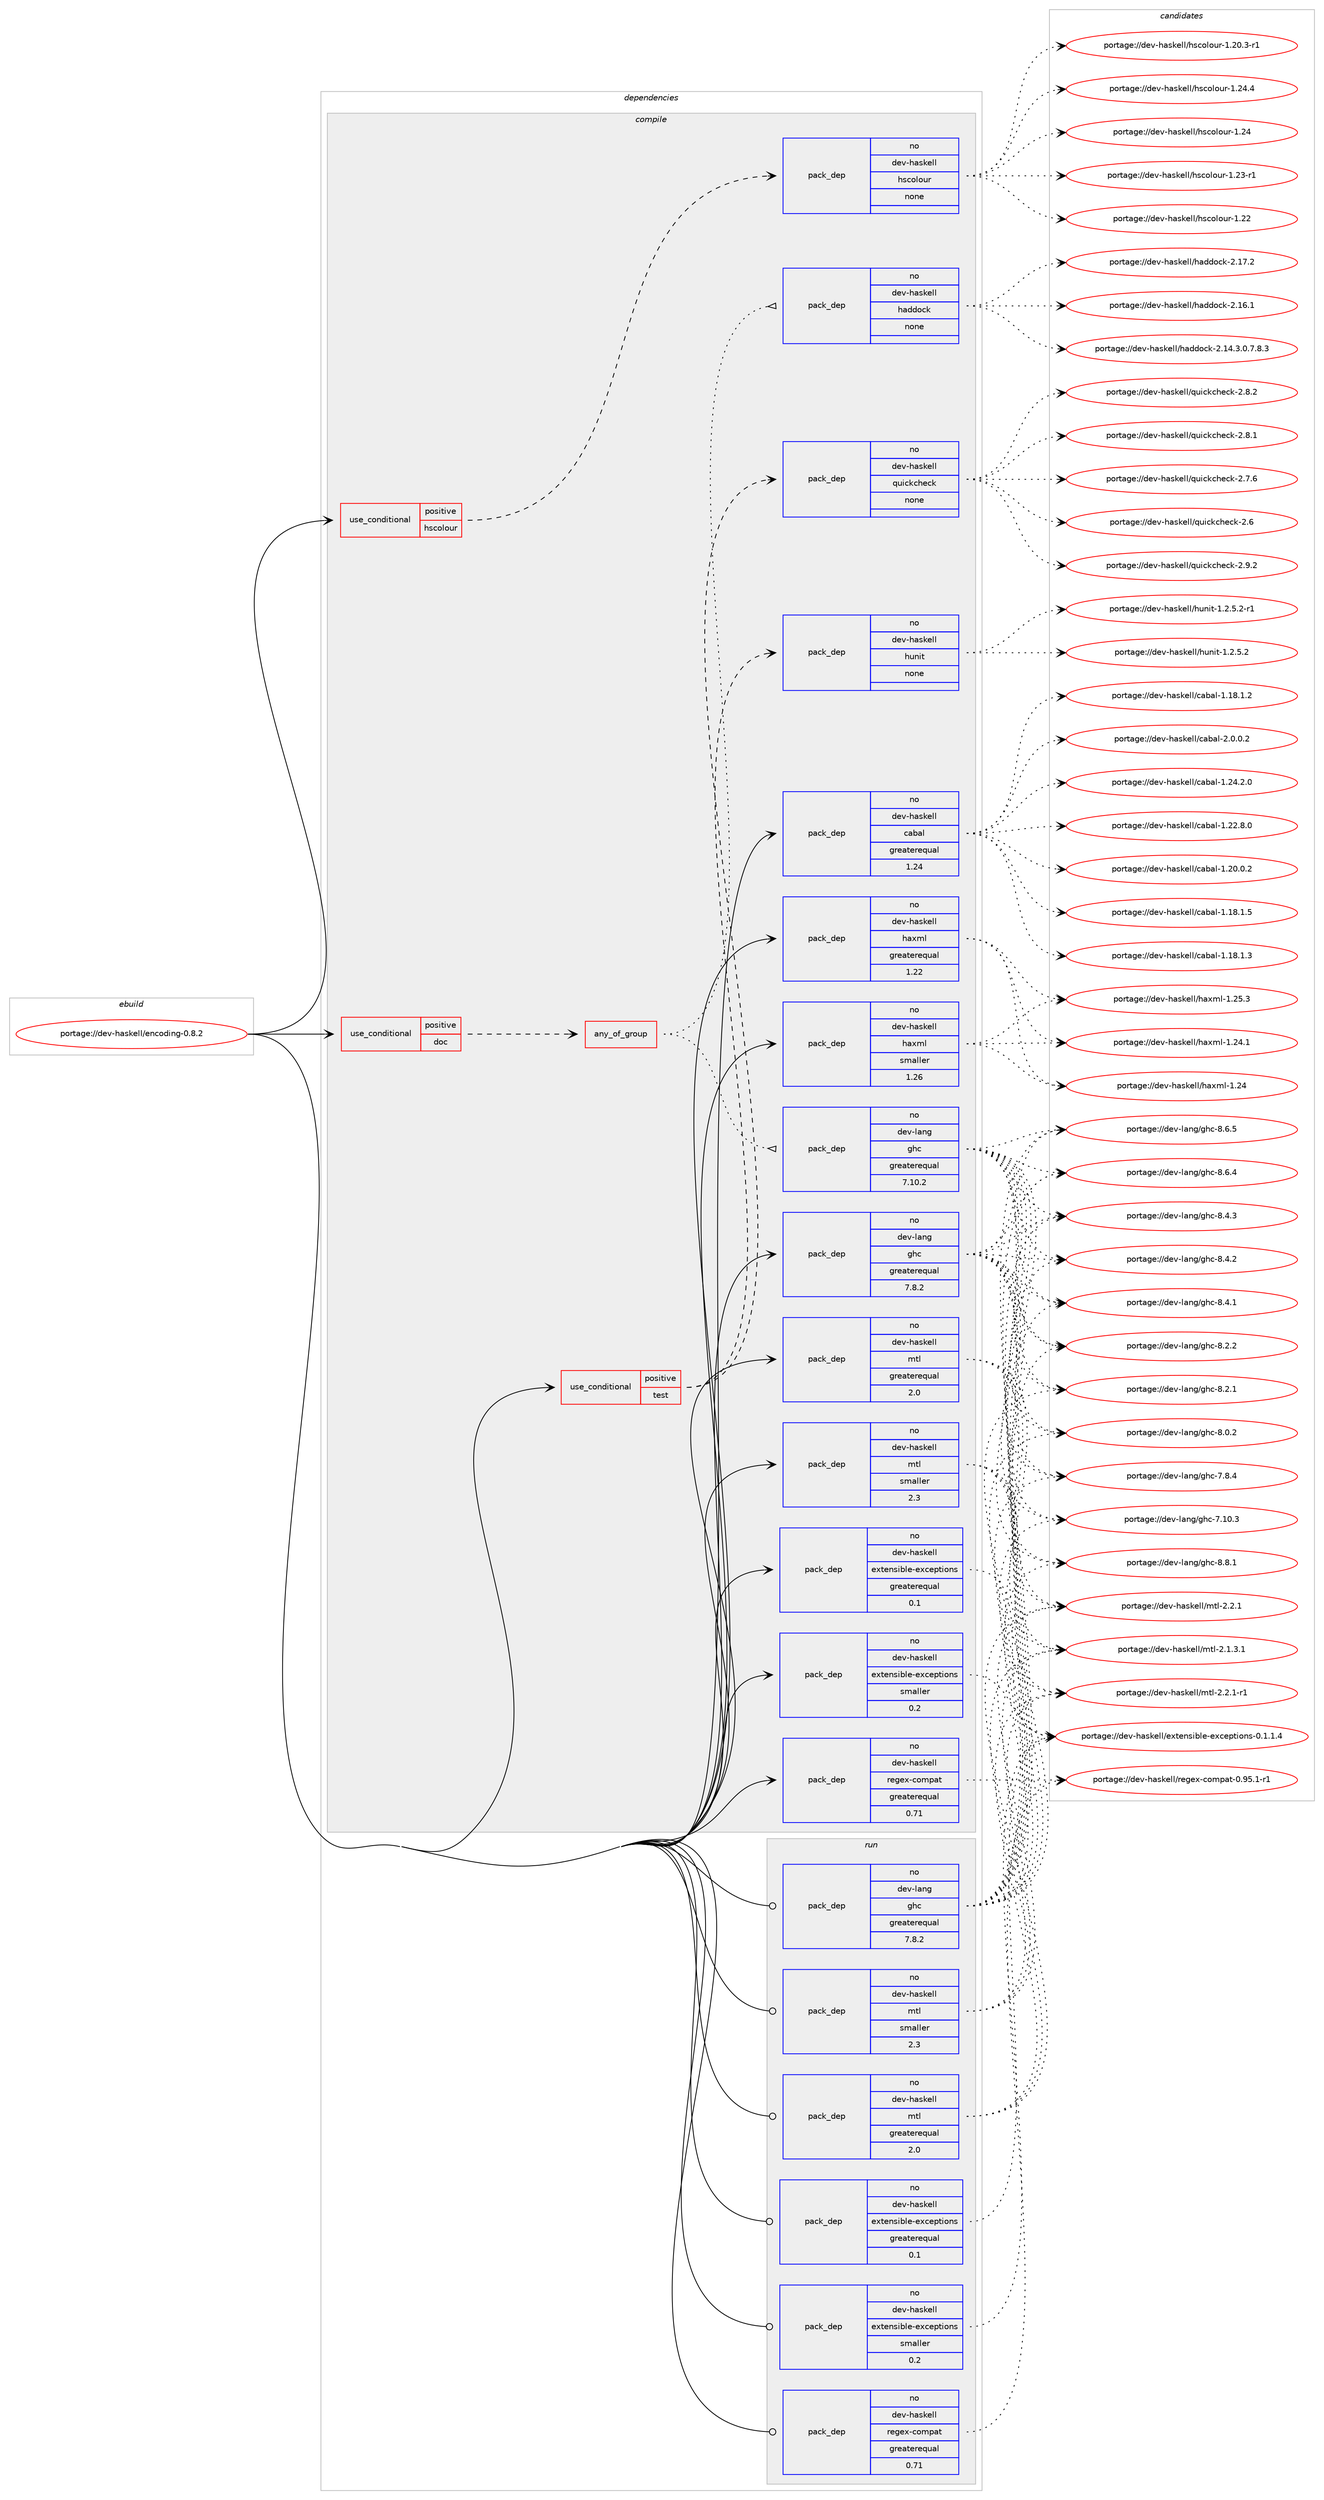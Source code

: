 digraph prolog {

# *************
# Graph options
# *************

newrank=true;
concentrate=true;
compound=true;
graph [rankdir=LR,fontname=Helvetica,fontsize=10,ranksep=1.5];#, ranksep=2.5, nodesep=0.2];
edge  [arrowhead=vee];
node  [fontname=Helvetica,fontsize=10];

# **********
# The ebuild
# **********

subgraph cluster_leftcol {
color=gray;
label=<<i>ebuild</i>>;
id [label="portage://dev-haskell/encoding-0.8.2", color=red, width=4, href="../dev-haskell/encoding-0.8.2.svg"];
}

# ****************
# The dependencies
# ****************

subgraph cluster_midcol {
color=gray;
label=<<i>dependencies</i>>;
subgraph cluster_compile {
fillcolor="#eeeeee";
style=filled;
label=<<i>compile</i>>;
subgraph cond134083 {
dependency563592 [label=<<TABLE BORDER="0" CELLBORDER="1" CELLSPACING="0" CELLPADDING="4"><TR><TD ROWSPAN="3" CELLPADDING="10">use_conditional</TD></TR><TR><TD>positive</TD></TR><TR><TD>doc</TD></TR></TABLE>>, shape=none, color=red];
subgraph any6494 {
dependency563593 [label=<<TABLE BORDER="0" CELLBORDER="1" CELLSPACING="0" CELLPADDING="4"><TR><TD CELLPADDING="10">any_of_group</TD></TR></TABLE>>, shape=none, color=red];subgraph pack422778 {
dependency563594 [label=<<TABLE BORDER="0" CELLBORDER="1" CELLSPACING="0" CELLPADDING="4" WIDTH="220"><TR><TD ROWSPAN="6" CELLPADDING="30">pack_dep</TD></TR><TR><TD WIDTH="110">no</TD></TR><TR><TD>dev-haskell</TD></TR><TR><TD>haddock</TD></TR><TR><TD>none</TD></TR><TR><TD></TD></TR></TABLE>>, shape=none, color=blue];
}
dependency563593:e -> dependency563594:w [weight=20,style="dotted",arrowhead="oinv"];
subgraph pack422779 {
dependency563595 [label=<<TABLE BORDER="0" CELLBORDER="1" CELLSPACING="0" CELLPADDING="4" WIDTH="220"><TR><TD ROWSPAN="6" CELLPADDING="30">pack_dep</TD></TR><TR><TD WIDTH="110">no</TD></TR><TR><TD>dev-lang</TD></TR><TR><TD>ghc</TD></TR><TR><TD>greaterequal</TD></TR><TR><TD>7.10.2</TD></TR></TABLE>>, shape=none, color=blue];
}
dependency563593:e -> dependency563595:w [weight=20,style="dotted",arrowhead="oinv"];
}
dependency563592:e -> dependency563593:w [weight=20,style="dashed",arrowhead="vee"];
}
id:e -> dependency563592:w [weight=20,style="solid",arrowhead="vee"];
subgraph cond134084 {
dependency563596 [label=<<TABLE BORDER="0" CELLBORDER="1" CELLSPACING="0" CELLPADDING="4"><TR><TD ROWSPAN="3" CELLPADDING="10">use_conditional</TD></TR><TR><TD>positive</TD></TR><TR><TD>hscolour</TD></TR></TABLE>>, shape=none, color=red];
subgraph pack422780 {
dependency563597 [label=<<TABLE BORDER="0" CELLBORDER="1" CELLSPACING="0" CELLPADDING="4" WIDTH="220"><TR><TD ROWSPAN="6" CELLPADDING="30">pack_dep</TD></TR><TR><TD WIDTH="110">no</TD></TR><TR><TD>dev-haskell</TD></TR><TR><TD>hscolour</TD></TR><TR><TD>none</TD></TR><TR><TD></TD></TR></TABLE>>, shape=none, color=blue];
}
dependency563596:e -> dependency563597:w [weight=20,style="dashed",arrowhead="vee"];
}
id:e -> dependency563596:w [weight=20,style="solid",arrowhead="vee"];
subgraph cond134085 {
dependency563598 [label=<<TABLE BORDER="0" CELLBORDER="1" CELLSPACING="0" CELLPADDING="4"><TR><TD ROWSPAN="3" CELLPADDING="10">use_conditional</TD></TR><TR><TD>positive</TD></TR><TR><TD>test</TD></TR></TABLE>>, shape=none, color=red];
subgraph pack422781 {
dependency563599 [label=<<TABLE BORDER="0" CELLBORDER="1" CELLSPACING="0" CELLPADDING="4" WIDTH="220"><TR><TD ROWSPAN="6" CELLPADDING="30">pack_dep</TD></TR><TR><TD WIDTH="110">no</TD></TR><TR><TD>dev-haskell</TD></TR><TR><TD>hunit</TD></TR><TR><TD>none</TD></TR><TR><TD></TD></TR></TABLE>>, shape=none, color=blue];
}
dependency563598:e -> dependency563599:w [weight=20,style="dashed",arrowhead="vee"];
subgraph pack422782 {
dependency563600 [label=<<TABLE BORDER="0" CELLBORDER="1" CELLSPACING="0" CELLPADDING="4" WIDTH="220"><TR><TD ROWSPAN="6" CELLPADDING="30">pack_dep</TD></TR><TR><TD WIDTH="110">no</TD></TR><TR><TD>dev-haskell</TD></TR><TR><TD>quickcheck</TD></TR><TR><TD>none</TD></TR><TR><TD></TD></TR></TABLE>>, shape=none, color=blue];
}
dependency563598:e -> dependency563600:w [weight=20,style="dashed",arrowhead="vee"];
}
id:e -> dependency563598:w [weight=20,style="solid",arrowhead="vee"];
subgraph pack422783 {
dependency563601 [label=<<TABLE BORDER="0" CELLBORDER="1" CELLSPACING="0" CELLPADDING="4" WIDTH="220"><TR><TD ROWSPAN="6" CELLPADDING="30">pack_dep</TD></TR><TR><TD WIDTH="110">no</TD></TR><TR><TD>dev-haskell</TD></TR><TR><TD>cabal</TD></TR><TR><TD>greaterequal</TD></TR><TR><TD>1.24</TD></TR></TABLE>>, shape=none, color=blue];
}
id:e -> dependency563601:w [weight=20,style="solid",arrowhead="vee"];
subgraph pack422784 {
dependency563602 [label=<<TABLE BORDER="0" CELLBORDER="1" CELLSPACING="0" CELLPADDING="4" WIDTH="220"><TR><TD ROWSPAN="6" CELLPADDING="30">pack_dep</TD></TR><TR><TD WIDTH="110">no</TD></TR><TR><TD>dev-haskell</TD></TR><TR><TD>extensible-exceptions</TD></TR><TR><TD>greaterequal</TD></TR><TR><TD>0.1</TD></TR></TABLE>>, shape=none, color=blue];
}
id:e -> dependency563602:w [weight=20,style="solid",arrowhead="vee"];
subgraph pack422785 {
dependency563603 [label=<<TABLE BORDER="0" CELLBORDER="1" CELLSPACING="0" CELLPADDING="4" WIDTH="220"><TR><TD ROWSPAN="6" CELLPADDING="30">pack_dep</TD></TR><TR><TD WIDTH="110">no</TD></TR><TR><TD>dev-haskell</TD></TR><TR><TD>extensible-exceptions</TD></TR><TR><TD>smaller</TD></TR><TR><TD>0.2</TD></TR></TABLE>>, shape=none, color=blue];
}
id:e -> dependency563603:w [weight=20,style="solid",arrowhead="vee"];
subgraph pack422786 {
dependency563604 [label=<<TABLE BORDER="0" CELLBORDER="1" CELLSPACING="0" CELLPADDING="4" WIDTH="220"><TR><TD ROWSPAN="6" CELLPADDING="30">pack_dep</TD></TR><TR><TD WIDTH="110">no</TD></TR><TR><TD>dev-haskell</TD></TR><TR><TD>haxml</TD></TR><TR><TD>greaterequal</TD></TR><TR><TD>1.22</TD></TR></TABLE>>, shape=none, color=blue];
}
id:e -> dependency563604:w [weight=20,style="solid",arrowhead="vee"];
subgraph pack422787 {
dependency563605 [label=<<TABLE BORDER="0" CELLBORDER="1" CELLSPACING="0" CELLPADDING="4" WIDTH="220"><TR><TD ROWSPAN="6" CELLPADDING="30">pack_dep</TD></TR><TR><TD WIDTH="110">no</TD></TR><TR><TD>dev-haskell</TD></TR><TR><TD>haxml</TD></TR><TR><TD>smaller</TD></TR><TR><TD>1.26</TD></TR></TABLE>>, shape=none, color=blue];
}
id:e -> dependency563605:w [weight=20,style="solid",arrowhead="vee"];
subgraph pack422788 {
dependency563606 [label=<<TABLE BORDER="0" CELLBORDER="1" CELLSPACING="0" CELLPADDING="4" WIDTH="220"><TR><TD ROWSPAN="6" CELLPADDING="30">pack_dep</TD></TR><TR><TD WIDTH="110">no</TD></TR><TR><TD>dev-haskell</TD></TR><TR><TD>mtl</TD></TR><TR><TD>greaterequal</TD></TR><TR><TD>2.0</TD></TR></TABLE>>, shape=none, color=blue];
}
id:e -> dependency563606:w [weight=20,style="solid",arrowhead="vee"];
subgraph pack422789 {
dependency563607 [label=<<TABLE BORDER="0" CELLBORDER="1" CELLSPACING="0" CELLPADDING="4" WIDTH="220"><TR><TD ROWSPAN="6" CELLPADDING="30">pack_dep</TD></TR><TR><TD WIDTH="110">no</TD></TR><TR><TD>dev-haskell</TD></TR><TR><TD>mtl</TD></TR><TR><TD>smaller</TD></TR><TR><TD>2.3</TD></TR></TABLE>>, shape=none, color=blue];
}
id:e -> dependency563607:w [weight=20,style="solid",arrowhead="vee"];
subgraph pack422790 {
dependency563608 [label=<<TABLE BORDER="0" CELLBORDER="1" CELLSPACING="0" CELLPADDING="4" WIDTH="220"><TR><TD ROWSPAN="6" CELLPADDING="30">pack_dep</TD></TR><TR><TD WIDTH="110">no</TD></TR><TR><TD>dev-haskell</TD></TR><TR><TD>regex-compat</TD></TR><TR><TD>greaterequal</TD></TR><TR><TD>0.71</TD></TR></TABLE>>, shape=none, color=blue];
}
id:e -> dependency563608:w [weight=20,style="solid",arrowhead="vee"];
subgraph pack422791 {
dependency563609 [label=<<TABLE BORDER="0" CELLBORDER="1" CELLSPACING="0" CELLPADDING="4" WIDTH="220"><TR><TD ROWSPAN="6" CELLPADDING="30">pack_dep</TD></TR><TR><TD WIDTH="110">no</TD></TR><TR><TD>dev-lang</TD></TR><TR><TD>ghc</TD></TR><TR><TD>greaterequal</TD></TR><TR><TD>7.8.2</TD></TR></TABLE>>, shape=none, color=blue];
}
id:e -> dependency563609:w [weight=20,style="solid",arrowhead="vee"];
}
subgraph cluster_compileandrun {
fillcolor="#eeeeee";
style=filled;
label=<<i>compile and run</i>>;
}
subgraph cluster_run {
fillcolor="#eeeeee";
style=filled;
label=<<i>run</i>>;
subgraph pack422792 {
dependency563610 [label=<<TABLE BORDER="0" CELLBORDER="1" CELLSPACING="0" CELLPADDING="4" WIDTH="220"><TR><TD ROWSPAN="6" CELLPADDING="30">pack_dep</TD></TR><TR><TD WIDTH="110">no</TD></TR><TR><TD>dev-haskell</TD></TR><TR><TD>extensible-exceptions</TD></TR><TR><TD>greaterequal</TD></TR><TR><TD>0.1</TD></TR></TABLE>>, shape=none, color=blue];
}
id:e -> dependency563610:w [weight=20,style="solid",arrowhead="odot"];
subgraph pack422793 {
dependency563611 [label=<<TABLE BORDER="0" CELLBORDER="1" CELLSPACING="0" CELLPADDING="4" WIDTH="220"><TR><TD ROWSPAN="6" CELLPADDING="30">pack_dep</TD></TR><TR><TD WIDTH="110">no</TD></TR><TR><TD>dev-haskell</TD></TR><TR><TD>extensible-exceptions</TD></TR><TR><TD>smaller</TD></TR><TR><TD>0.2</TD></TR></TABLE>>, shape=none, color=blue];
}
id:e -> dependency563611:w [weight=20,style="solid",arrowhead="odot"];
subgraph pack422794 {
dependency563612 [label=<<TABLE BORDER="0" CELLBORDER="1" CELLSPACING="0" CELLPADDING="4" WIDTH="220"><TR><TD ROWSPAN="6" CELLPADDING="30">pack_dep</TD></TR><TR><TD WIDTH="110">no</TD></TR><TR><TD>dev-haskell</TD></TR><TR><TD>mtl</TD></TR><TR><TD>greaterequal</TD></TR><TR><TD>2.0</TD></TR></TABLE>>, shape=none, color=blue];
}
id:e -> dependency563612:w [weight=20,style="solid",arrowhead="odot"];
subgraph pack422795 {
dependency563613 [label=<<TABLE BORDER="0" CELLBORDER="1" CELLSPACING="0" CELLPADDING="4" WIDTH="220"><TR><TD ROWSPAN="6" CELLPADDING="30">pack_dep</TD></TR><TR><TD WIDTH="110">no</TD></TR><TR><TD>dev-haskell</TD></TR><TR><TD>mtl</TD></TR><TR><TD>smaller</TD></TR><TR><TD>2.3</TD></TR></TABLE>>, shape=none, color=blue];
}
id:e -> dependency563613:w [weight=20,style="solid",arrowhead="odot"];
subgraph pack422796 {
dependency563614 [label=<<TABLE BORDER="0" CELLBORDER="1" CELLSPACING="0" CELLPADDING="4" WIDTH="220"><TR><TD ROWSPAN="6" CELLPADDING="30">pack_dep</TD></TR><TR><TD WIDTH="110">no</TD></TR><TR><TD>dev-haskell</TD></TR><TR><TD>regex-compat</TD></TR><TR><TD>greaterequal</TD></TR><TR><TD>0.71</TD></TR></TABLE>>, shape=none, color=blue];
}
id:e -> dependency563614:w [weight=20,style="solid",arrowhead="odot"];
subgraph pack422797 {
dependency563615 [label=<<TABLE BORDER="0" CELLBORDER="1" CELLSPACING="0" CELLPADDING="4" WIDTH="220"><TR><TD ROWSPAN="6" CELLPADDING="30">pack_dep</TD></TR><TR><TD WIDTH="110">no</TD></TR><TR><TD>dev-lang</TD></TR><TR><TD>ghc</TD></TR><TR><TD>greaterequal</TD></TR><TR><TD>7.8.2</TD></TR></TABLE>>, shape=none, color=blue];
}
id:e -> dependency563615:w [weight=20,style="solid",arrowhead="odot"];
}
}

# **************
# The candidates
# **************

subgraph cluster_choices {
rank=same;
color=gray;
label=<<i>candidates</i>>;

subgraph choice422778 {
color=black;
nodesep=1;
choice100101118451049711510710110810847104971001001119910745504649554650 [label="portage://dev-haskell/haddock-2.17.2", color=red, width=4,href="../dev-haskell/haddock-2.17.2.svg"];
choice100101118451049711510710110810847104971001001119910745504649544649 [label="portage://dev-haskell/haddock-2.16.1", color=red, width=4,href="../dev-haskell/haddock-2.16.1.svg"];
choice1001011184510497115107101108108471049710010011199107455046495246514648465546564651 [label="portage://dev-haskell/haddock-2.14.3.0.7.8.3", color=red, width=4,href="../dev-haskell/haddock-2.14.3.0.7.8.3.svg"];
dependency563594:e -> choice100101118451049711510710110810847104971001001119910745504649554650:w [style=dotted,weight="100"];
dependency563594:e -> choice100101118451049711510710110810847104971001001119910745504649544649:w [style=dotted,weight="100"];
dependency563594:e -> choice1001011184510497115107101108108471049710010011199107455046495246514648465546564651:w [style=dotted,weight="100"];
}
subgraph choice422779 {
color=black;
nodesep=1;
choice10010111845108971101034710310499455646564649 [label="portage://dev-lang/ghc-8.8.1", color=red, width=4,href="../dev-lang/ghc-8.8.1.svg"];
choice10010111845108971101034710310499455646544653 [label="portage://dev-lang/ghc-8.6.5", color=red, width=4,href="../dev-lang/ghc-8.6.5.svg"];
choice10010111845108971101034710310499455646544652 [label="portage://dev-lang/ghc-8.6.4", color=red, width=4,href="../dev-lang/ghc-8.6.4.svg"];
choice10010111845108971101034710310499455646524651 [label="portage://dev-lang/ghc-8.4.3", color=red, width=4,href="../dev-lang/ghc-8.4.3.svg"];
choice10010111845108971101034710310499455646524650 [label="portage://dev-lang/ghc-8.4.2", color=red, width=4,href="../dev-lang/ghc-8.4.2.svg"];
choice10010111845108971101034710310499455646524649 [label="portage://dev-lang/ghc-8.4.1", color=red, width=4,href="../dev-lang/ghc-8.4.1.svg"];
choice10010111845108971101034710310499455646504650 [label="portage://dev-lang/ghc-8.2.2", color=red, width=4,href="../dev-lang/ghc-8.2.2.svg"];
choice10010111845108971101034710310499455646504649 [label="portage://dev-lang/ghc-8.2.1", color=red, width=4,href="../dev-lang/ghc-8.2.1.svg"];
choice10010111845108971101034710310499455646484650 [label="portage://dev-lang/ghc-8.0.2", color=red, width=4,href="../dev-lang/ghc-8.0.2.svg"];
choice10010111845108971101034710310499455546564652 [label="portage://dev-lang/ghc-7.8.4", color=red, width=4,href="../dev-lang/ghc-7.8.4.svg"];
choice1001011184510897110103471031049945554649484651 [label="portage://dev-lang/ghc-7.10.3", color=red, width=4,href="../dev-lang/ghc-7.10.3.svg"];
dependency563595:e -> choice10010111845108971101034710310499455646564649:w [style=dotted,weight="100"];
dependency563595:e -> choice10010111845108971101034710310499455646544653:w [style=dotted,weight="100"];
dependency563595:e -> choice10010111845108971101034710310499455646544652:w [style=dotted,weight="100"];
dependency563595:e -> choice10010111845108971101034710310499455646524651:w [style=dotted,weight="100"];
dependency563595:e -> choice10010111845108971101034710310499455646524650:w [style=dotted,weight="100"];
dependency563595:e -> choice10010111845108971101034710310499455646524649:w [style=dotted,weight="100"];
dependency563595:e -> choice10010111845108971101034710310499455646504650:w [style=dotted,weight="100"];
dependency563595:e -> choice10010111845108971101034710310499455646504649:w [style=dotted,weight="100"];
dependency563595:e -> choice10010111845108971101034710310499455646484650:w [style=dotted,weight="100"];
dependency563595:e -> choice10010111845108971101034710310499455546564652:w [style=dotted,weight="100"];
dependency563595:e -> choice1001011184510897110103471031049945554649484651:w [style=dotted,weight="100"];
}
subgraph choice422780 {
color=black;
nodesep=1;
choice1001011184510497115107101108108471041159911110811111711445494650524652 [label="portage://dev-haskell/hscolour-1.24.4", color=red, width=4,href="../dev-haskell/hscolour-1.24.4.svg"];
choice100101118451049711510710110810847104115991111081111171144549465052 [label="portage://dev-haskell/hscolour-1.24", color=red, width=4,href="../dev-haskell/hscolour-1.24.svg"];
choice1001011184510497115107101108108471041159911110811111711445494650514511449 [label="portage://dev-haskell/hscolour-1.23-r1", color=red, width=4,href="../dev-haskell/hscolour-1.23-r1.svg"];
choice100101118451049711510710110810847104115991111081111171144549465050 [label="portage://dev-haskell/hscolour-1.22", color=red, width=4,href="../dev-haskell/hscolour-1.22.svg"];
choice10010111845104971151071011081084710411599111108111117114454946504846514511449 [label="portage://dev-haskell/hscolour-1.20.3-r1", color=red, width=4,href="../dev-haskell/hscolour-1.20.3-r1.svg"];
dependency563597:e -> choice1001011184510497115107101108108471041159911110811111711445494650524652:w [style=dotted,weight="100"];
dependency563597:e -> choice100101118451049711510710110810847104115991111081111171144549465052:w [style=dotted,weight="100"];
dependency563597:e -> choice1001011184510497115107101108108471041159911110811111711445494650514511449:w [style=dotted,weight="100"];
dependency563597:e -> choice100101118451049711510710110810847104115991111081111171144549465050:w [style=dotted,weight="100"];
dependency563597:e -> choice10010111845104971151071011081084710411599111108111117114454946504846514511449:w [style=dotted,weight="100"];
}
subgraph choice422781 {
color=black;
nodesep=1;
choice10010111845104971151071011081084710411711010511645494650465346504511449 [label="portage://dev-haskell/hunit-1.2.5.2-r1", color=red, width=4,href="../dev-haskell/hunit-1.2.5.2-r1.svg"];
choice1001011184510497115107101108108471041171101051164549465046534650 [label="portage://dev-haskell/hunit-1.2.5.2", color=red, width=4,href="../dev-haskell/hunit-1.2.5.2.svg"];
dependency563599:e -> choice10010111845104971151071011081084710411711010511645494650465346504511449:w [style=dotted,weight="100"];
dependency563599:e -> choice1001011184510497115107101108108471041171101051164549465046534650:w [style=dotted,weight="100"];
}
subgraph choice422782 {
color=black;
nodesep=1;
choice100101118451049711510710110810847113117105991079910410199107455046574650 [label="portage://dev-haskell/quickcheck-2.9.2", color=red, width=4,href="../dev-haskell/quickcheck-2.9.2.svg"];
choice100101118451049711510710110810847113117105991079910410199107455046564650 [label="portage://dev-haskell/quickcheck-2.8.2", color=red, width=4,href="../dev-haskell/quickcheck-2.8.2.svg"];
choice100101118451049711510710110810847113117105991079910410199107455046564649 [label="portage://dev-haskell/quickcheck-2.8.1", color=red, width=4,href="../dev-haskell/quickcheck-2.8.1.svg"];
choice100101118451049711510710110810847113117105991079910410199107455046554654 [label="portage://dev-haskell/quickcheck-2.7.6", color=red, width=4,href="../dev-haskell/quickcheck-2.7.6.svg"];
choice10010111845104971151071011081084711311710599107991041019910745504654 [label="portage://dev-haskell/quickcheck-2.6", color=red, width=4,href="../dev-haskell/quickcheck-2.6.svg"];
dependency563600:e -> choice100101118451049711510710110810847113117105991079910410199107455046574650:w [style=dotted,weight="100"];
dependency563600:e -> choice100101118451049711510710110810847113117105991079910410199107455046564650:w [style=dotted,weight="100"];
dependency563600:e -> choice100101118451049711510710110810847113117105991079910410199107455046564649:w [style=dotted,weight="100"];
dependency563600:e -> choice100101118451049711510710110810847113117105991079910410199107455046554654:w [style=dotted,weight="100"];
dependency563600:e -> choice10010111845104971151071011081084711311710599107991041019910745504654:w [style=dotted,weight="100"];
}
subgraph choice422783 {
color=black;
nodesep=1;
choice100101118451049711510710110810847999798971084550464846484650 [label="portage://dev-haskell/cabal-2.0.0.2", color=red, width=4,href="../dev-haskell/cabal-2.0.0.2.svg"];
choice10010111845104971151071011081084799979897108454946505246504648 [label="portage://dev-haskell/cabal-1.24.2.0", color=red, width=4,href="../dev-haskell/cabal-1.24.2.0.svg"];
choice10010111845104971151071011081084799979897108454946505046564648 [label="portage://dev-haskell/cabal-1.22.8.0", color=red, width=4,href="../dev-haskell/cabal-1.22.8.0.svg"];
choice10010111845104971151071011081084799979897108454946504846484650 [label="portage://dev-haskell/cabal-1.20.0.2", color=red, width=4,href="../dev-haskell/cabal-1.20.0.2.svg"];
choice10010111845104971151071011081084799979897108454946495646494653 [label="portage://dev-haskell/cabal-1.18.1.5", color=red, width=4,href="../dev-haskell/cabal-1.18.1.5.svg"];
choice10010111845104971151071011081084799979897108454946495646494651 [label="portage://dev-haskell/cabal-1.18.1.3", color=red, width=4,href="../dev-haskell/cabal-1.18.1.3.svg"];
choice10010111845104971151071011081084799979897108454946495646494650 [label="portage://dev-haskell/cabal-1.18.1.2", color=red, width=4,href="../dev-haskell/cabal-1.18.1.2.svg"];
dependency563601:e -> choice100101118451049711510710110810847999798971084550464846484650:w [style=dotted,weight="100"];
dependency563601:e -> choice10010111845104971151071011081084799979897108454946505246504648:w [style=dotted,weight="100"];
dependency563601:e -> choice10010111845104971151071011081084799979897108454946505046564648:w [style=dotted,weight="100"];
dependency563601:e -> choice10010111845104971151071011081084799979897108454946504846484650:w [style=dotted,weight="100"];
dependency563601:e -> choice10010111845104971151071011081084799979897108454946495646494653:w [style=dotted,weight="100"];
dependency563601:e -> choice10010111845104971151071011081084799979897108454946495646494651:w [style=dotted,weight="100"];
dependency563601:e -> choice10010111845104971151071011081084799979897108454946495646494650:w [style=dotted,weight="100"];
}
subgraph choice422784 {
color=black;
nodesep=1;
choice1001011184510497115107101108108471011201161011101151059810810145101120991011121161051111101154548464946494652 [label="portage://dev-haskell/extensible-exceptions-0.1.1.4", color=red, width=4,href="../dev-haskell/extensible-exceptions-0.1.1.4.svg"];
dependency563602:e -> choice1001011184510497115107101108108471011201161011101151059810810145101120991011121161051111101154548464946494652:w [style=dotted,weight="100"];
}
subgraph choice422785 {
color=black;
nodesep=1;
choice1001011184510497115107101108108471011201161011101151059810810145101120991011121161051111101154548464946494652 [label="portage://dev-haskell/extensible-exceptions-0.1.1.4", color=red, width=4,href="../dev-haskell/extensible-exceptions-0.1.1.4.svg"];
dependency563603:e -> choice1001011184510497115107101108108471011201161011101151059810810145101120991011121161051111101154548464946494652:w [style=dotted,weight="100"];
}
subgraph choice422786 {
color=black;
nodesep=1;
choice1001011184510497115107101108108471049712010910845494650534651 [label="portage://dev-haskell/haxml-1.25.3", color=red, width=4,href="../dev-haskell/haxml-1.25.3.svg"];
choice1001011184510497115107101108108471049712010910845494650524649 [label="portage://dev-haskell/haxml-1.24.1", color=red, width=4,href="../dev-haskell/haxml-1.24.1.svg"];
choice100101118451049711510710110810847104971201091084549465052 [label="portage://dev-haskell/haxml-1.24", color=red, width=4,href="../dev-haskell/haxml-1.24.svg"];
dependency563604:e -> choice1001011184510497115107101108108471049712010910845494650534651:w [style=dotted,weight="100"];
dependency563604:e -> choice1001011184510497115107101108108471049712010910845494650524649:w [style=dotted,weight="100"];
dependency563604:e -> choice100101118451049711510710110810847104971201091084549465052:w [style=dotted,weight="100"];
}
subgraph choice422787 {
color=black;
nodesep=1;
choice1001011184510497115107101108108471049712010910845494650534651 [label="portage://dev-haskell/haxml-1.25.3", color=red, width=4,href="../dev-haskell/haxml-1.25.3.svg"];
choice1001011184510497115107101108108471049712010910845494650524649 [label="portage://dev-haskell/haxml-1.24.1", color=red, width=4,href="../dev-haskell/haxml-1.24.1.svg"];
choice100101118451049711510710110810847104971201091084549465052 [label="portage://dev-haskell/haxml-1.24", color=red, width=4,href="../dev-haskell/haxml-1.24.svg"];
dependency563605:e -> choice1001011184510497115107101108108471049712010910845494650534651:w [style=dotted,weight="100"];
dependency563605:e -> choice1001011184510497115107101108108471049712010910845494650524649:w [style=dotted,weight="100"];
dependency563605:e -> choice100101118451049711510710110810847104971201091084549465052:w [style=dotted,weight="100"];
}
subgraph choice422788 {
color=black;
nodesep=1;
choice1001011184510497115107101108108471091161084550465046494511449 [label="portage://dev-haskell/mtl-2.2.1-r1", color=red, width=4,href="../dev-haskell/mtl-2.2.1-r1.svg"];
choice100101118451049711510710110810847109116108455046504649 [label="portage://dev-haskell/mtl-2.2.1", color=red, width=4,href="../dev-haskell/mtl-2.2.1.svg"];
choice1001011184510497115107101108108471091161084550464946514649 [label="portage://dev-haskell/mtl-2.1.3.1", color=red, width=4,href="../dev-haskell/mtl-2.1.3.1.svg"];
dependency563606:e -> choice1001011184510497115107101108108471091161084550465046494511449:w [style=dotted,weight="100"];
dependency563606:e -> choice100101118451049711510710110810847109116108455046504649:w [style=dotted,weight="100"];
dependency563606:e -> choice1001011184510497115107101108108471091161084550464946514649:w [style=dotted,weight="100"];
}
subgraph choice422789 {
color=black;
nodesep=1;
choice1001011184510497115107101108108471091161084550465046494511449 [label="portage://dev-haskell/mtl-2.2.1-r1", color=red, width=4,href="../dev-haskell/mtl-2.2.1-r1.svg"];
choice100101118451049711510710110810847109116108455046504649 [label="portage://dev-haskell/mtl-2.2.1", color=red, width=4,href="../dev-haskell/mtl-2.2.1.svg"];
choice1001011184510497115107101108108471091161084550464946514649 [label="portage://dev-haskell/mtl-2.1.3.1", color=red, width=4,href="../dev-haskell/mtl-2.1.3.1.svg"];
dependency563607:e -> choice1001011184510497115107101108108471091161084550465046494511449:w [style=dotted,weight="100"];
dependency563607:e -> choice100101118451049711510710110810847109116108455046504649:w [style=dotted,weight="100"];
dependency563607:e -> choice1001011184510497115107101108108471091161084550464946514649:w [style=dotted,weight="100"];
}
subgraph choice422790 {
color=black;
nodesep=1;
choice100101118451049711510710110810847114101103101120459911110911297116454846575346494511449 [label="portage://dev-haskell/regex-compat-0.95.1-r1", color=red, width=4,href="../dev-haskell/regex-compat-0.95.1-r1.svg"];
dependency563608:e -> choice100101118451049711510710110810847114101103101120459911110911297116454846575346494511449:w [style=dotted,weight="100"];
}
subgraph choice422791 {
color=black;
nodesep=1;
choice10010111845108971101034710310499455646564649 [label="portage://dev-lang/ghc-8.8.1", color=red, width=4,href="../dev-lang/ghc-8.8.1.svg"];
choice10010111845108971101034710310499455646544653 [label="portage://dev-lang/ghc-8.6.5", color=red, width=4,href="../dev-lang/ghc-8.6.5.svg"];
choice10010111845108971101034710310499455646544652 [label="portage://dev-lang/ghc-8.6.4", color=red, width=4,href="../dev-lang/ghc-8.6.4.svg"];
choice10010111845108971101034710310499455646524651 [label="portage://dev-lang/ghc-8.4.3", color=red, width=4,href="../dev-lang/ghc-8.4.3.svg"];
choice10010111845108971101034710310499455646524650 [label="portage://dev-lang/ghc-8.4.2", color=red, width=4,href="../dev-lang/ghc-8.4.2.svg"];
choice10010111845108971101034710310499455646524649 [label="portage://dev-lang/ghc-8.4.1", color=red, width=4,href="../dev-lang/ghc-8.4.1.svg"];
choice10010111845108971101034710310499455646504650 [label="portage://dev-lang/ghc-8.2.2", color=red, width=4,href="../dev-lang/ghc-8.2.2.svg"];
choice10010111845108971101034710310499455646504649 [label="portage://dev-lang/ghc-8.2.1", color=red, width=4,href="../dev-lang/ghc-8.2.1.svg"];
choice10010111845108971101034710310499455646484650 [label="portage://dev-lang/ghc-8.0.2", color=red, width=4,href="../dev-lang/ghc-8.0.2.svg"];
choice10010111845108971101034710310499455546564652 [label="portage://dev-lang/ghc-7.8.4", color=red, width=4,href="../dev-lang/ghc-7.8.4.svg"];
choice1001011184510897110103471031049945554649484651 [label="portage://dev-lang/ghc-7.10.3", color=red, width=4,href="../dev-lang/ghc-7.10.3.svg"];
dependency563609:e -> choice10010111845108971101034710310499455646564649:w [style=dotted,weight="100"];
dependency563609:e -> choice10010111845108971101034710310499455646544653:w [style=dotted,weight="100"];
dependency563609:e -> choice10010111845108971101034710310499455646544652:w [style=dotted,weight="100"];
dependency563609:e -> choice10010111845108971101034710310499455646524651:w [style=dotted,weight="100"];
dependency563609:e -> choice10010111845108971101034710310499455646524650:w [style=dotted,weight="100"];
dependency563609:e -> choice10010111845108971101034710310499455646524649:w [style=dotted,weight="100"];
dependency563609:e -> choice10010111845108971101034710310499455646504650:w [style=dotted,weight="100"];
dependency563609:e -> choice10010111845108971101034710310499455646504649:w [style=dotted,weight="100"];
dependency563609:e -> choice10010111845108971101034710310499455646484650:w [style=dotted,weight="100"];
dependency563609:e -> choice10010111845108971101034710310499455546564652:w [style=dotted,weight="100"];
dependency563609:e -> choice1001011184510897110103471031049945554649484651:w [style=dotted,weight="100"];
}
subgraph choice422792 {
color=black;
nodesep=1;
choice1001011184510497115107101108108471011201161011101151059810810145101120991011121161051111101154548464946494652 [label="portage://dev-haskell/extensible-exceptions-0.1.1.4", color=red, width=4,href="../dev-haskell/extensible-exceptions-0.1.1.4.svg"];
dependency563610:e -> choice1001011184510497115107101108108471011201161011101151059810810145101120991011121161051111101154548464946494652:w [style=dotted,weight="100"];
}
subgraph choice422793 {
color=black;
nodesep=1;
choice1001011184510497115107101108108471011201161011101151059810810145101120991011121161051111101154548464946494652 [label="portage://dev-haskell/extensible-exceptions-0.1.1.4", color=red, width=4,href="../dev-haskell/extensible-exceptions-0.1.1.4.svg"];
dependency563611:e -> choice1001011184510497115107101108108471011201161011101151059810810145101120991011121161051111101154548464946494652:w [style=dotted,weight="100"];
}
subgraph choice422794 {
color=black;
nodesep=1;
choice1001011184510497115107101108108471091161084550465046494511449 [label="portage://dev-haskell/mtl-2.2.1-r1", color=red, width=4,href="../dev-haskell/mtl-2.2.1-r1.svg"];
choice100101118451049711510710110810847109116108455046504649 [label="portage://dev-haskell/mtl-2.2.1", color=red, width=4,href="../dev-haskell/mtl-2.2.1.svg"];
choice1001011184510497115107101108108471091161084550464946514649 [label="portage://dev-haskell/mtl-2.1.3.1", color=red, width=4,href="../dev-haskell/mtl-2.1.3.1.svg"];
dependency563612:e -> choice1001011184510497115107101108108471091161084550465046494511449:w [style=dotted,weight="100"];
dependency563612:e -> choice100101118451049711510710110810847109116108455046504649:w [style=dotted,weight="100"];
dependency563612:e -> choice1001011184510497115107101108108471091161084550464946514649:w [style=dotted,weight="100"];
}
subgraph choice422795 {
color=black;
nodesep=1;
choice1001011184510497115107101108108471091161084550465046494511449 [label="portage://dev-haskell/mtl-2.2.1-r1", color=red, width=4,href="../dev-haskell/mtl-2.2.1-r1.svg"];
choice100101118451049711510710110810847109116108455046504649 [label="portage://dev-haskell/mtl-2.2.1", color=red, width=4,href="../dev-haskell/mtl-2.2.1.svg"];
choice1001011184510497115107101108108471091161084550464946514649 [label="portage://dev-haskell/mtl-2.1.3.1", color=red, width=4,href="../dev-haskell/mtl-2.1.3.1.svg"];
dependency563613:e -> choice1001011184510497115107101108108471091161084550465046494511449:w [style=dotted,weight="100"];
dependency563613:e -> choice100101118451049711510710110810847109116108455046504649:w [style=dotted,weight="100"];
dependency563613:e -> choice1001011184510497115107101108108471091161084550464946514649:w [style=dotted,weight="100"];
}
subgraph choice422796 {
color=black;
nodesep=1;
choice100101118451049711510710110810847114101103101120459911110911297116454846575346494511449 [label="portage://dev-haskell/regex-compat-0.95.1-r1", color=red, width=4,href="../dev-haskell/regex-compat-0.95.1-r1.svg"];
dependency563614:e -> choice100101118451049711510710110810847114101103101120459911110911297116454846575346494511449:w [style=dotted,weight="100"];
}
subgraph choice422797 {
color=black;
nodesep=1;
choice10010111845108971101034710310499455646564649 [label="portage://dev-lang/ghc-8.8.1", color=red, width=4,href="../dev-lang/ghc-8.8.1.svg"];
choice10010111845108971101034710310499455646544653 [label="portage://dev-lang/ghc-8.6.5", color=red, width=4,href="../dev-lang/ghc-8.6.5.svg"];
choice10010111845108971101034710310499455646544652 [label="portage://dev-lang/ghc-8.6.4", color=red, width=4,href="../dev-lang/ghc-8.6.4.svg"];
choice10010111845108971101034710310499455646524651 [label="portage://dev-lang/ghc-8.4.3", color=red, width=4,href="../dev-lang/ghc-8.4.3.svg"];
choice10010111845108971101034710310499455646524650 [label="portage://dev-lang/ghc-8.4.2", color=red, width=4,href="../dev-lang/ghc-8.4.2.svg"];
choice10010111845108971101034710310499455646524649 [label="portage://dev-lang/ghc-8.4.1", color=red, width=4,href="../dev-lang/ghc-8.4.1.svg"];
choice10010111845108971101034710310499455646504650 [label="portage://dev-lang/ghc-8.2.2", color=red, width=4,href="../dev-lang/ghc-8.2.2.svg"];
choice10010111845108971101034710310499455646504649 [label="portage://dev-lang/ghc-8.2.1", color=red, width=4,href="../dev-lang/ghc-8.2.1.svg"];
choice10010111845108971101034710310499455646484650 [label="portage://dev-lang/ghc-8.0.2", color=red, width=4,href="../dev-lang/ghc-8.0.2.svg"];
choice10010111845108971101034710310499455546564652 [label="portage://dev-lang/ghc-7.8.4", color=red, width=4,href="../dev-lang/ghc-7.8.4.svg"];
choice1001011184510897110103471031049945554649484651 [label="portage://dev-lang/ghc-7.10.3", color=red, width=4,href="../dev-lang/ghc-7.10.3.svg"];
dependency563615:e -> choice10010111845108971101034710310499455646564649:w [style=dotted,weight="100"];
dependency563615:e -> choice10010111845108971101034710310499455646544653:w [style=dotted,weight="100"];
dependency563615:e -> choice10010111845108971101034710310499455646544652:w [style=dotted,weight="100"];
dependency563615:e -> choice10010111845108971101034710310499455646524651:w [style=dotted,weight="100"];
dependency563615:e -> choice10010111845108971101034710310499455646524650:w [style=dotted,weight="100"];
dependency563615:e -> choice10010111845108971101034710310499455646524649:w [style=dotted,weight="100"];
dependency563615:e -> choice10010111845108971101034710310499455646504650:w [style=dotted,weight="100"];
dependency563615:e -> choice10010111845108971101034710310499455646504649:w [style=dotted,weight="100"];
dependency563615:e -> choice10010111845108971101034710310499455646484650:w [style=dotted,weight="100"];
dependency563615:e -> choice10010111845108971101034710310499455546564652:w [style=dotted,weight="100"];
dependency563615:e -> choice1001011184510897110103471031049945554649484651:w [style=dotted,weight="100"];
}
}

}
